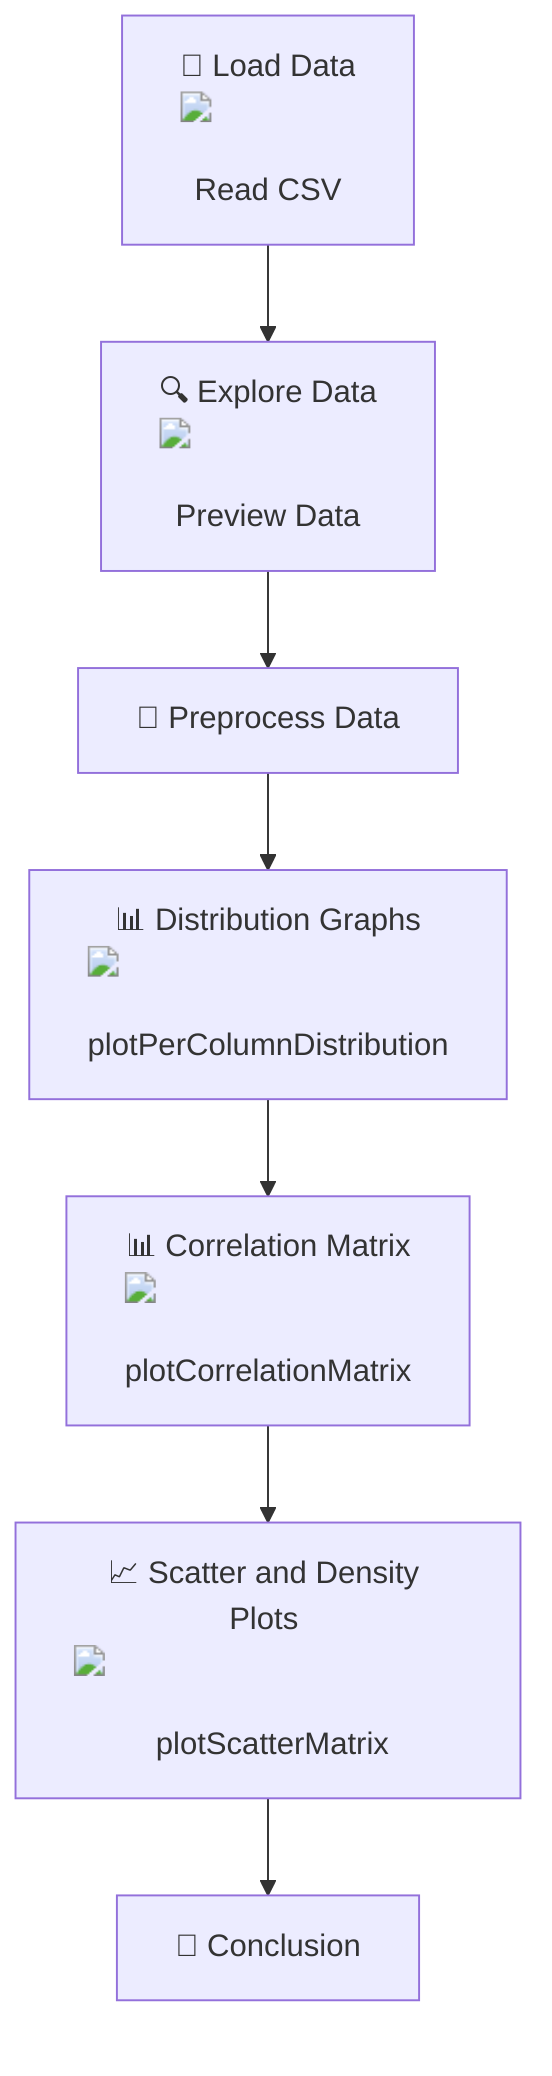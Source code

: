 graph TD;
    A["📂 Load Data <img src='file.svg'/> <br/> Read CSV"] --> B["🔍 Explore Data <img src='table.svg'/> <br/> Preview Data"];
    B --> C["🧭 Preprocess Data"];
    C --> D["📊 Distribution Graphs <img src='hist_template.svg'/> <br/> plotPerColumnDistribution"];
    D --> E["📊 Correlation Matrix <img src='corr_matrix_template.svg'/> <br/> plotCorrelationMatrix"];
    E --> F["📈 Scatter and Density Plots <img src='scatter_plot_template.svg'/> <br/> plotScatterMatrix"];
    F --> G["📜 Conclusion"];